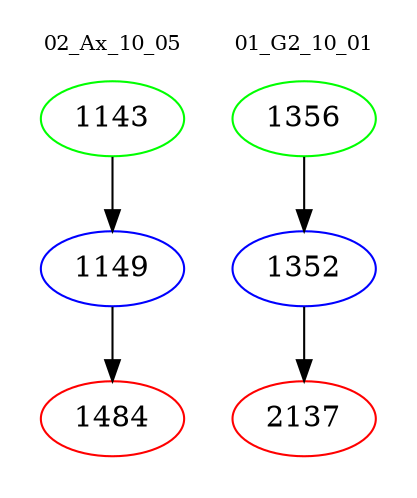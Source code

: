 digraph{
subgraph cluster_0 {
color = white
label = "02_Ax_10_05";
fontsize=10;
T0_1143 [label="1143", color="green"]
T0_1143 -> T0_1149 [color="black"]
T0_1149 [label="1149", color="blue"]
T0_1149 -> T0_1484 [color="black"]
T0_1484 [label="1484", color="red"]
}
subgraph cluster_1 {
color = white
label = "01_G2_10_01";
fontsize=10;
T1_1356 [label="1356", color="green"]
T1_1356 -> T1_1352 [color="black"]
T1_1352 [label="1352", color="blue"]
T1_1352 -> T1_2137 [color="black"]
T1_2137 [label="2137", color="red"]
}
}

